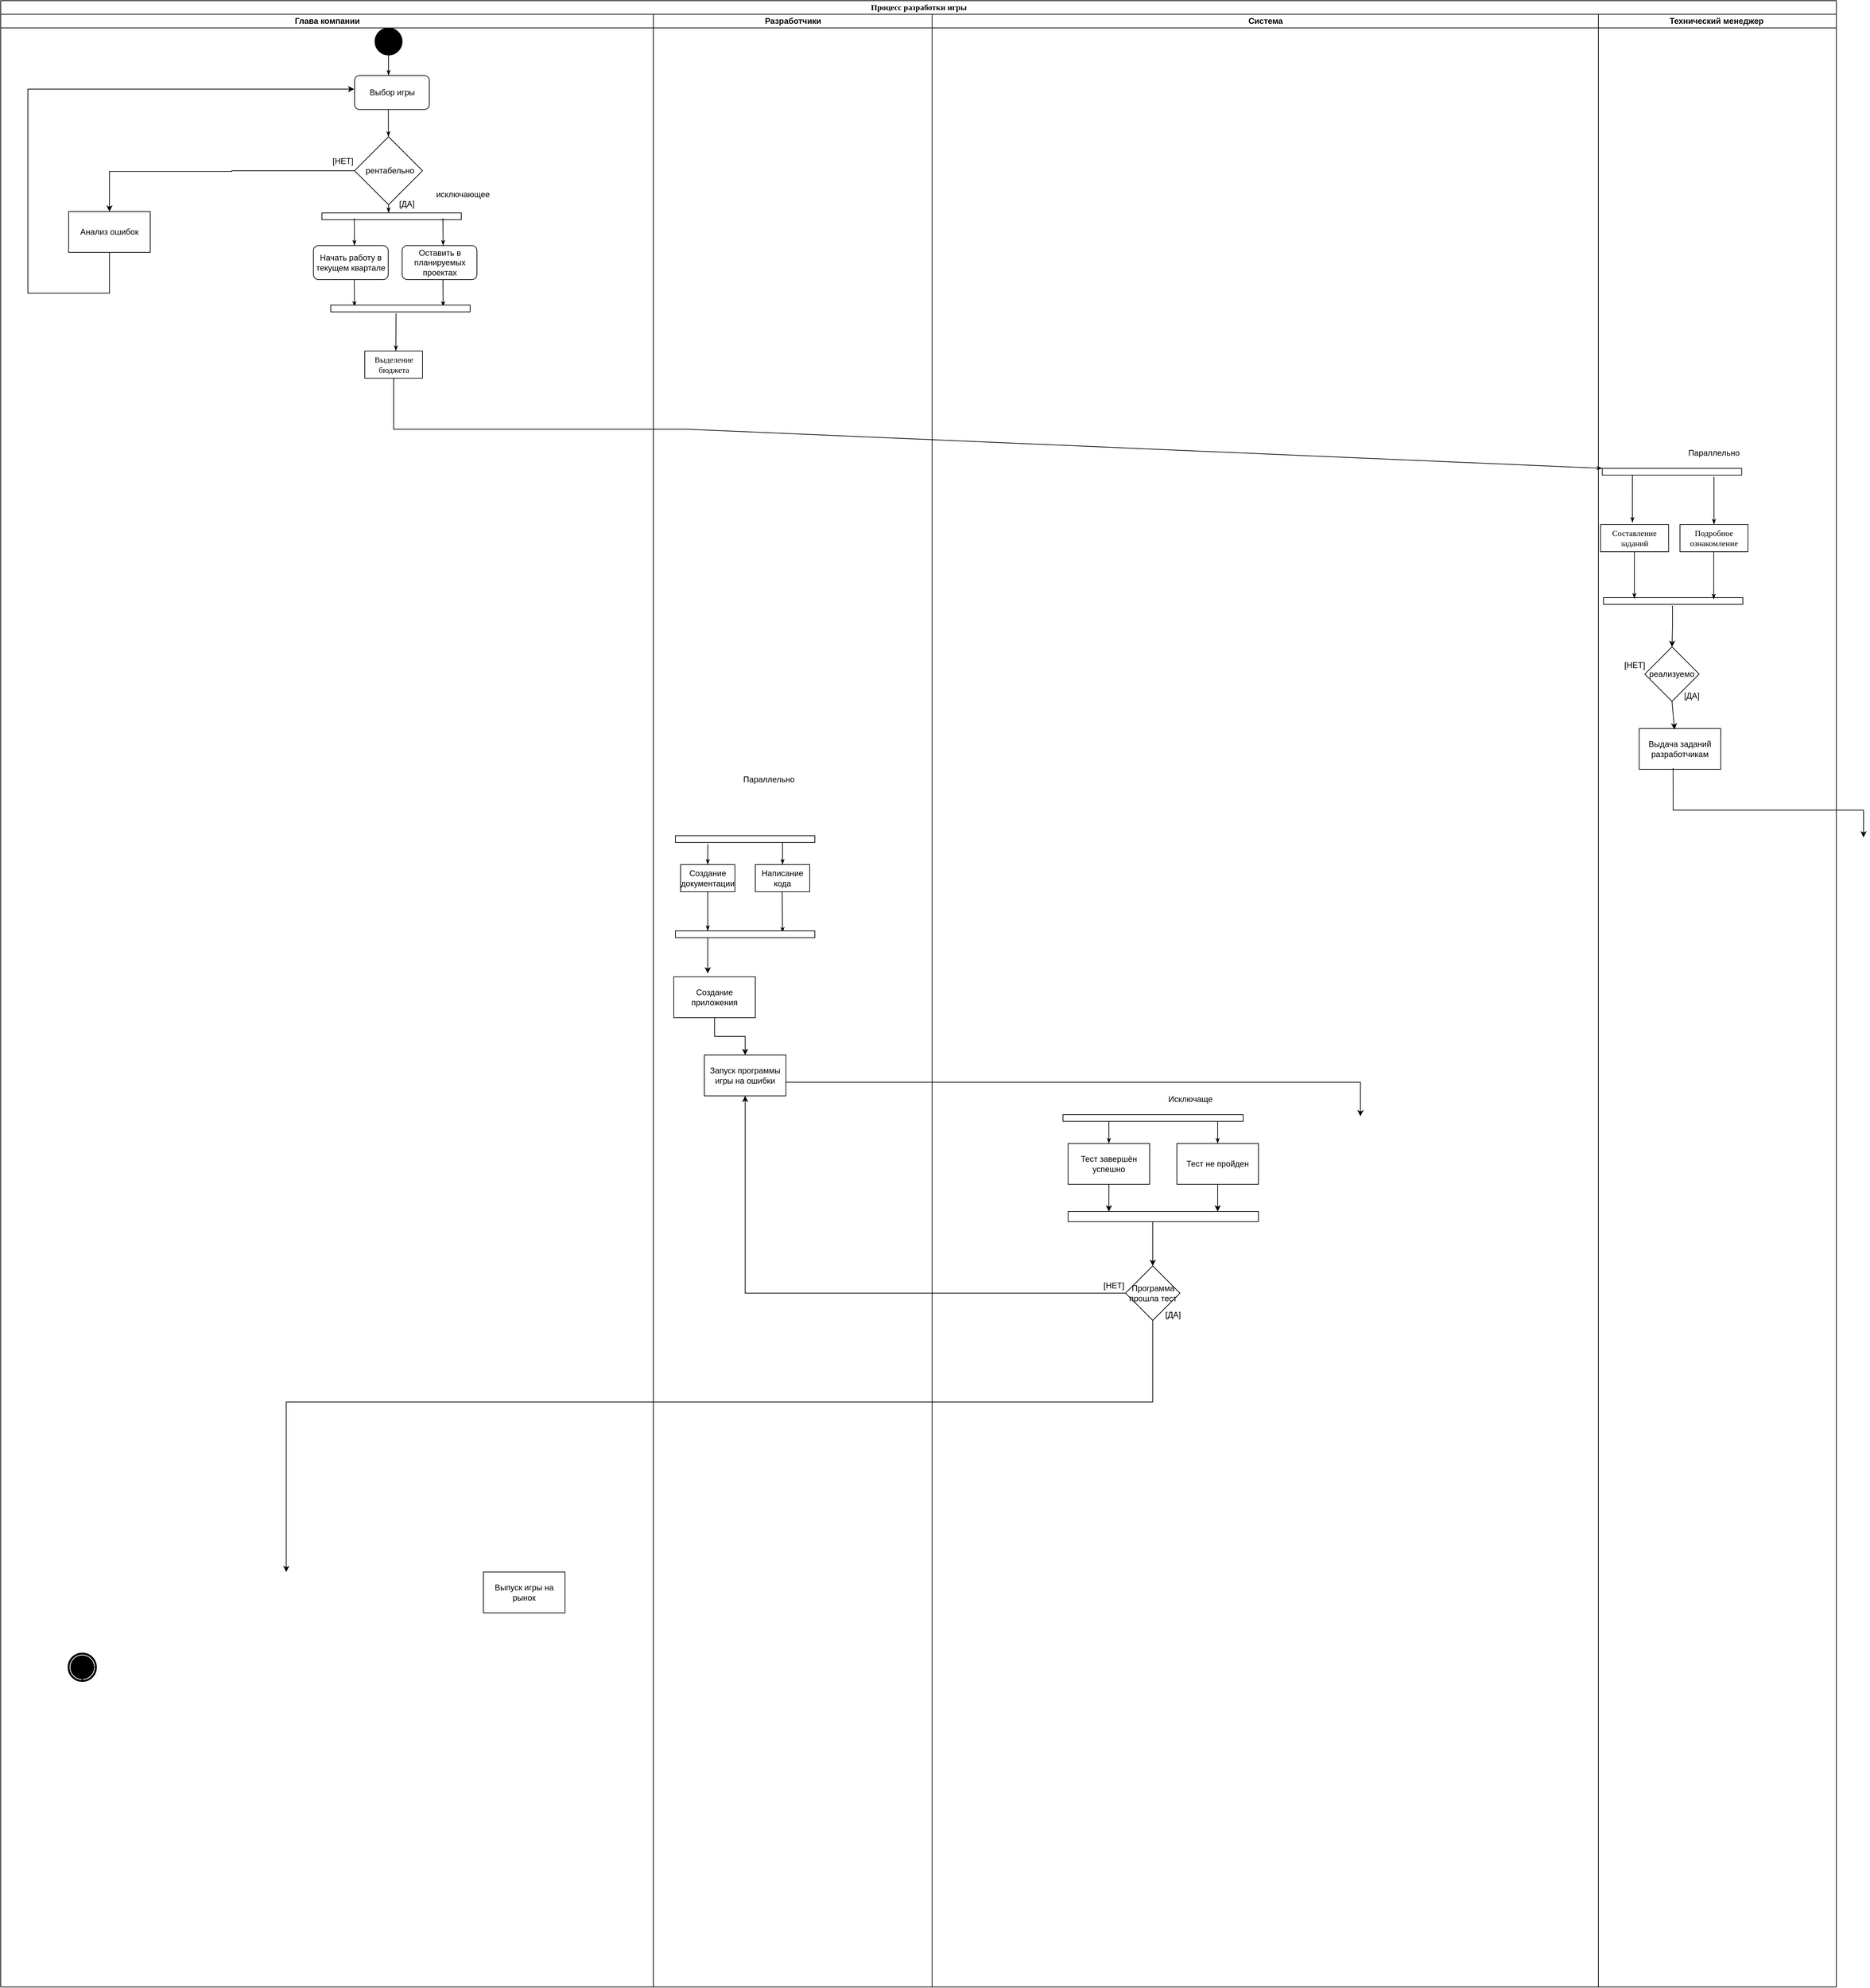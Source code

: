 <mxfile version="22.0.8" type="device" pages="2">
  <diagram name="Page-1" id="0783ab3e-0a74-02c8-0abd-f7b4e66b4bec">
    <mxGraphModel dx="1407" dy="660" grid="1" gridSize="10" guides="1" tooltips="1" connect="1" arrows="1" fold="1" page="1" pageScale="1" pageWidth="850" pageHeight="1100" background="none" math="0" shadow="0">
      <root>
        <mxCell id="0" />
        <mxCell id="1" parent="0" />
        <mxCell id="1c1d494c118603dd-1" value="Процесс разработки игры" style="swimlane;html=1;childLayout=stackLayout;startSize=20;rounded=0;shadow=0;comic=0;labelBackgroundColor=none;strokeWidth=1;fontFamily=Verdana;fontSize=12;align=center;" parent="1" vertex="1">
          <mxGeometry x="40" y="50" width="2700" height="2920" as="geometry" />
        </mxCell>
        <mxCell id="1c1d494c118603dd-2" value="Глава компании" style="swimlane;html=1;startSize=20;" parent="1c1d494c118603dd-1" vertex="1">
          <mxGeometry y="20" width="960" height="2900" as="geometry" />
        </mxCell>
        <mxCell id="60571a20871a0731-4" value="" style="ellipse;whiteSpace=wrap;html=1;rounded=0;shadow=0;comic=0;labelBackgroundColor=none;strokeWidth=1;fillColor=#000000;fontFamily=Verdana;fontSize=12;align=center;" parent="1c1d494c118603dd-2" vertex="1">
          <mxGeometry x="550.5" y="20" width="40" height="40" as="geometry" />
        </mxCell>
        <mxCell id="5bZmka0Vo6Y1hKEXm81H-11" style="edgeStyle=none;rounded=0;html=1;labelBackgroundColor=none;startArrow=none;startFill=0;startSize=5;endArrow=classicThin;endFill=1;endSize=5;jettySize=auto;orthogonalLoop=1;strokeWidth=1;fontFamily=Verdana;fontSize=12;exitX=0.5;exitY=1;exitDx=0;exitDy=0;" parent="1c1d494c118603dd-2" edge="1">
          <mxGeometry relative="1" as="geometry">
            <mxPoint x="570.5" y="60" as="sourcePoint" />
            <mxPoint x="570.5" y="90" as="targetPoint" />
          </mxGeometry>
        </mxCell>
        <mxCell id="5bZmka0Vo6Y1hKEXm81H-15" value="Выбор игры" style="rounded=1;whiteSpace=wrap;html=1;" parent="1c1d494c118603dd-2" vertex="1">
          <mxGeometry x="520.5" y="90" width="110" height="50" as="geometry" />
        </mxCell>
        <mxCell id="5bZmka0Vo6Y1hKEXm81H-16" style="edgeStyle=none;rounded=0;html=1;labelBackgroundColor=none;startArrow=none;startFill=0;startSize=5;endArrow=classicThin;endFill=1;endSize=5;jettySize=auto;orthogonalLoop=1;strokeWidth=1;fontFamily=Verdana;fontSize=12;exitX=0.5;exitY=1;exitDx=0;exitDy=0;" parent="1c1d494c118603dd-2" target="5bZmka0Vo6Y1hKEXm81H-18" edge="1">
          <mxGeometry relative="1" as="geometry">
            <mxPoint x="570.21" y="140" as="sourcePoint" />
            <mxPoint x="570.21" y="170" as="targetPoint" />
          </mxGeometry>
        </mxCell>
        <mxCell id="6r7ZXcsidH1nSrtVIJR_-18" style="edgeStyle=orthogonalEdgeStyle;rounded=0;orthogonalLoop=1;jettySize=auto;html=1;" parent="1c1d494c118603dd-2" source="5bZmka0Vo6Y1hKEXm81H-18" edge="1">
          <mxGeometry relative="1" as="geometry">
            <mxPoint x="160" y="290" as="targetPoint" />
            <Array as="points">
              <mxPoint x="340" y="230" />
              <mxPoint x="160" y="231" />
            </Array>
          </mxGeometry>
        </mxCell>
        <mxCell id="5bZmka0Vo6Y1hKEXm81H-18" value="&amp;nbsp;рентабельно" style="rhombus;whiteSpace=wrap;html=1;" parent="1c1d494c118603dd-2" vertex="1">
          <mxGeometry x="520.5" y="180" width="100" height="100" as="geometry" />
        </mxCell>
        <mxCell id="5bZmka0Vo6Y1hKEXm81H-20" value="Выделение бюджета" style="rounded=0;whiteSpace=wrap;html=1;shadow=0;comic=0;labelBackgroundColor=none;strokeWidth=1;fontFamily=Verdana;fontSize=12;align=center;arcSize=50;" parent="1c1d494c118603dd-2" vertex="1">
          <mxGeometry x="535.5" y="495" width="85" height="40" as="geometry" />
        </mxCell>
        <mxCell id="60571a20871a0731-5" value="" style="shape=mxgraph.bpmn.shape;html=1;verticalLabelPosition=bottom;labelBackgroundColor=#ffffff;verticalAlign=top;perimeter=ellipsePerimeter;outline=end;symbol=terminate;rounded=0;shadow=0;comic=0;strokeWidth=1;fontFamily=Verdana;fontSize=12;align=center;" parent="1c1d494c118603dd-2" vertex="1">
          <mxGeometry x="100" y="2410" width="40" height="40" as="geometry" />
        </mxCell>
        <mxCell id="5bZmka0Vo6Y1hKEXm81H-33" value="" style="edgeStyle=none;rounded=0;html=1;labelBackgroundColor=none;startArrow=none;startFill=0;startSize=5;endArrow=classicThin;endFill=1;endSize=5;jettySize=auto;orthogonalLoop=1;strokeWidth=1;fontFamily=Verdana;fontSize=12;exitX=0.5;exitY=1;exitDx=0;exitDy=0;" parent="1c1d494c118603dd-2" source="5bZmka0Vo6Y1hKEXm81H-18" target="5bZmka0Vo6Y1hKEXm81H-32" edge="1">
          <mxGeometry relative="1" as="geometry">
            <mxPoint x="610.5" y="320" as="sourcePoint" />
            <mxPoint x="610.5" y="340" as="targetPoint" />
          </mxGeometry>
        </mxCell>
        <mxCell id="5bZmka0Vo6Y1hKEXm81H-32" value="" style="html=1;points=[];perimeter=orthogonalPerimeter;outlineConnect=0;targetShapes=umlLifeline;portConstraint=eastwest;newEdgeStyle={&quot;edgeStyle&quot;:&quot;elbowEdgeStyle&quot;,&quot;elbow&quot;:&quot;vertical&quot;,&quot;curved&quot;:0,&quot;rounded&quot;:0};rotation=90;" parent="1c1d494c118603dd-2" vertex="1">
          <mxGeometry x="570" y="194.5" width="10" height="205" as="geometry" />
        </mxCell>
        <mxCell id="5bZmka0Vo6Y1hKEXm81H-34" style="edgeStyle=none;rounded=0;html=1;labelBackgroundColor=none;startArrow=none;startFill=0;startSize=5;endArrow=classicThin;endFill=1;endSize=5;jettySize=auto;orthogonalLoop=1;strokeWidth=1;fontFamily=Verdana;fontSize=12;exitX=0.5;exitY=1;exitDx=0;exitDy=0;" parent="1c1d494c118603dd-2" edge="1">
          <mxGeometry relative="1" as="geometry">
            <mxPoint x="520.02" y="300" as="sourcePoint" />
            <mxPoint x="520.31" y="340" as="targetPoint" />
          </mxGeometry>
        </mxCell>
        <mxCell id="5bZmka0Vo6Y1hKEXm81H-35" style="edgeStyle=none;rounded=0;html=1;labelBackgroundColor=none;startArrow=none;startFill=0;startSize=5;endArrow=classicThin;endFill=1;endSize=5;jettySize=auto;orthogonalLoop=1;strokeWidth=1;fontFamily=Verdana;fontSize=12;exitX=0.5;exitY=1;exitDx=0;exitDy=0;" parent="1c1d494c118603dd-2" edge="1">
          <mxGeometry relative="1" as="geometry">
            <mxPoint x="650.5" y="300" as="sourcePoint" />
            <mxPoint x="650.79" y="340" as="targetPoint" />
          </mxGeometry>
        </mxCell>
        <mxCell id="5bZmka0Vo6Y1hKEXm81H-36" value="Начать работу в текущем квартале" style="rounded=1;whiteSpace=wrap;html=1;" parent="1c1d494c118603dd-2" vertex="1">
          <mxGeometry x="460" y="340" width="110" height="50" as="geometry" />
        </mxCell>
        <mxCell id="5bZmka0Vo6Y1hKEXm81H-37" value="Оставить в планируемых проектах" style="rounded=1;whiteSpace=wrap;html=1;" parent="1c1d494c118603dd-2" vertex="1">
          <mxGeometry x="590.5" y="340" width="110" height="50" as="geometry" />
        </mxCell>
        <mxCell id="5bZmka0Vo6Y1hKEXm81H-38" style="edgeStyle=none;rounded=0;html=1;labelBackgroundColor=none;startArrow=none;startFill=0;startSize=5;endArrow=classicThin;endFill=1;endSize=5;jettySize=auto;orthogonalLoop=1;strokeWidth=1;fontFamily=Verdana;fontSize=12;exitX=0.5;exitY=1;exitDx=0;exitDy=0;" parent="1c1d494c118603dd-2" edge="1">
          <mxGeometry relative="1" as="geometry">
            <mxPoint x="650.5" y="390" as="sourcePoint" />
            <mxPoint x="650.79" y="430" as="targetPoint" />
          </mxGeometry>
        </mxCell>
        <mxCell id="5bZmka0Vo6Y1hKEXm81H-39" style="edgeStyle=none;rounded=0;html=1;labelBackgroundColor=none;startArrow=none;startFill=0;startSize=5;endArrow=classicThin;endFill=1;endSize=5;jettySize=auto;orthogonalLoop=1;strokeWidth=1;fontFamily=Verdana;fontSize=12;exitX=0.5;exitY=1;exitDx=0;exitDy=0;" parent="1c1d494c118603dd-2" edge="1">
          <mxGeometry relative="1" as="geometry">
            <mxPoint x="520.02" y="390" as="sourcePoint" />
            <mxPoint x="520.31" y="430" as="targetPoint" />
          </mxGeometry>
        </mxCell>
        <mxCell id="5bZmka0Vo6Y1hKEXm81H-40" value="" style="html=1;points=[];perimeter=orthogonalPerimeter;outlineConnect=0;targetShapes=umlLifeline;portConstraint=eastwest;newEdgeStyle={&quot;edgeStyle&quot;:&quot;elbowEdgeStyle&quot;,&quot;elbow&quot;:&quot;vertical&quot;,&quot;curved&quot;:0,&quot;rounded&quot;:0};rotation=90;" parent="1c1d494c118603dd-2" vertex="1">
          <mxGeometry x="583" y="330" width="10" height="205" as="geometry" />
        </mxCell>
        <mxCell id="5bZmka0Vo6Y1hKEXm81H-44" style="edgeStyle=none;rounded=0;html=1;labelBackgroundColor=none;startArrow=none;startFill=0;startSize=5;endArrow=classicThin;endFill=1;endSize=5;jettySize=auto;orthogonalLoop=1;strokeWidth=1;fontFamily=Verdana;fontSize=12;entryX=0.538;entryY=-0.003;entryDx=0;entryDy=0;entryPerimeter=0;" parent="1c1d494c118603dd-2" target="5bZmka0Vo6Y1hKEXm81H-20" edge="1">
          <mxGeometry relative="1" as="geometry">
            <mxPoint x="581.5" y="440" as="sourcePoint" />
            <mxPoint x="540.31" y="450" as="targetPoint" />
          </mxGeometry>
        </mxCell>
        <mxCell id="5bZmka0Vo6Y1hKEXm81H-52" value="исключающее" style="text;html=1;strokeColor=none;fillColor=none;align=center;verticalAlign=middle;whiteSpace=wrap;rounded=0;" parent="1c1d494c118603dd-2" vertex="1">
          <mxGeometry x="650" y="250" width="60" height="30" as="geometry" />
        </mxCell>
        <mxCell id="6r7ZXcsidH1nSrtVIJR_-4" value="[НЕТ]" style="text;html=1;strokeColor=none;fillColor=none;align=center;verticalAlign=middle;whiteSpace=wrap;rounded=0;" parent="1c1d494c118603dd-2" vertex="1">
          <mxGeometry x="486" y="207.5" width="34.5" height="17" as="geometry" />
        </mxCell>
        <mxCell id="6r7ZXcsidH1nSrtVIJR_-9" value="[ДА]" style="text;html=1;strokeColor=none;fillColor=none;align=center;verticalAlign=middle;whiteSpace=wrap;rounded=0;" parent="1c1d494c118603dd-2" vertex="1">
          <mxGeometry x="580" y="270" width="34.5" height="17" as="geometry" />
        </mxCell>
        <mxCell id="6r7ZXcsidH1nSrtVIJR_-17" style="edgeStyle=orthogonalEdgeStyle;rounded=0;orthogonalLoop=1;jettySize=auto;html=1;exitX=1;exitY=0.5;exitDx=0;exitDy=0;entryX=0.5;entryY=1;entryDx=0;entryDy=0;" parent="1c1d494c118603dd-2" source="60571a20871a0731-5" target="60571a20871a0731-5" edge="1">
          <mxGeometry relative="1" as="geometry" />
        </mxCell>
        <mxCell id="6r7ZXcsidH1nSrtVIJR_-21" style="edgeStyle=orthogonalEdgeStyle;rounded=0;orthogonalLoop=1;jettySize=auto;html=1;" parent="1c1d494c118603dd-2" source="6r7ZXcsidH1nSrtVIJR_-20" edge="1">
          <mxGeometry relative="1" as="geometry">
            <mxPoint x="520" y="110" as="targetPoint" />
            <Array as="points">
              <mxPoint x="160" y="410" />
              <mxPoint x="40" y="410" />
              <mxPoint x="40" y="110" />
              <mxPoint x="50" y="110" />
            </Array>
          </mxGeometry>
        </mxCell>
        <mxCell id="6r7ZXcsidH1nSrtVIJR_-20" value="Анализ ошибок" style="rounded=0;whiteSpace=wrap;html=1;" parent="1c1d494c118603dd-2" vertex="1">
          <mxGeometry x="100" y="290" width="120" height="60" as="geometry" />
        </mxCell>
        <mxCell id="6r7ZXcsidH1nSrtVIJR_-22" value="Выпуск игры на рынок" style="rounded=0;whiteSpace=wrap;html=1;" parent="1c1d494c118603dd-2" vertex="1">
          <mxGeometry x="710" y="2290" width="120" height="60" as="geometry" />
        </mxCell>
        <mxCell id="1c1d494c118603dd-4" value="Разработчики" style="swimlane;html=1;startSize=20;" parent="1c1d494c118603dd-1" vertex="1">
          <mxGeometry x="960" y="20" width="410" height="2900" as="geometry" />
        </mxCell>
        <mxCell id="5bZmka0Vo6Y1hKEXm81H-64" value="" style="html=1;points=[];perimeter=orthogonalPerimeter;outlineConnect=0;targetShapes=umlLifeline;portConstraint=eastwest;newEdgeStyle={&quot;edgeStyle&quot;:&quot;elbowEdgeStyle&quot;,&quot;elbow&quot;:&quot;vertical&quot;,&quot;curved&quot;:0,&quot;rounded&quot;:0};rotation=90;" parent="1c1d494c118603dd-4" vertex="1">
          <mxGeometry x="130" y="1110" width="10" height="205" as="geometry" />
        </mxCell>
        <mxCell id="5bZmka0Vo6Y1hKEXm81H-66" value="Написание кода" style="rounded=0;whiteSpace=wrap;html=1;" parent="1c1d494c118603dd-4" vertex="1">
          <mxGeometry x="150" y="1250" width="80" height="40" as="geometry" />
        </mxCell>
        <mxCell id="5bZmka0Vo6Y1hKEXm81H-67" style="edgeStyle=none;rounded=0;html=1;labelBackgroundColor=none;startArrow=none;startFill=0;startSize=5;endArrow=classicThin;endFill=1;endSize=5;jettySize=auto;orthogonalLoop=1;strokeWidth=1;fontFamily=Verdana;fontSize=12;" parent="1c1d494c118603dd-4" source="5bZmka0Vo6Y1hKEXm81H-64" edge="1">
          <mxGeometry relative="1" as="geometry">
            <mxPoint x="190.0" y="1210" as="sourcePoint" />
            <mxPoint x="190" y="1250" as="targetPoint" />
          </mxGeometry>
        </mxCell>
        <mxCell id="5bZmka0Vo6Y1hKEXm81H-68" style="edgeStyle=none;rounded=0;html=1;labelBackgroundColor=none;startArrow=none;startFill=0;startSize=5;endArrow=classicThin;endFill=1;endSize=5;jettySize=auto;orthogonalLoop=1;strokeWidth=1;fontFamily=Verdana;fontSize=12;exitX=1.25;exitY=0.768;exitDx=0;exitDy=0;exitPerimeter=0;" parent="1c1d494c118603dd-4" source="5bZmka0Vo6Y1hKEXm81H-64" edge="1">
          <mxGeometry relative="1" as="geometry">
            <mxPoint x="79.58" y="1220" as="sourcePoint" />
            <mxPoint x="80" y="1250" as="targetPoint" />
          </mxGeometry>
        </mxCell>
        <mxCell id="5bZmka0Vo6Y1hKEXm81H-69" value="Создание документации" style="rounded=0;whiteSpace=wrap;html=1;" parent="1c1d494c118603dd-4" vertex="1">
          <mxGeometry x="40" y="1250" width="80" height="40" as="geometry" />
        </mxCell>
        <mxCell id="5bZmka0Vo6Y1hKEXm81H-70" style="edgeStyle=none;rounded=0;html=1;labelBackgroundColor=none;startArrow=none;startFill=0;startSize=5;endArrow=classicThin;endFill=1;endSize=5;jettySize=auto;orthogonalLoop=1;strokeWidth=1;fontFamily=Verdana;fontSize=12;" parent="1c1d494c118603dd-4" edge="1">
          <mxGeometry relative="1" as="geometry">
            <mxPoint x="189.5" y="1290" as="sourcePoint" />
            <mxPoint x="190" y="1350" as="targetPoint" />
          </mxGeometry>
        </mxCell>
        <mxCell id="5bZmka0Vo6Y1hKEXm81H-72" value="" style="html=1;points=[];perimeter=orthogonalPerimeter;outlineConnect=0;targetShapes=umlLifeline;portConstraint=eastwest;newEdgeStyle={&quot;edgeStyle&quot;:&quot;elbowEdgeStyle&quot;,&quot;elbow&quot;:&quot;vertical&quot;,&quot;curved&quot;:0,&quot;rounded&quot;:0};rotation=90;" parent="1c1d494c118603dd-4" vertex="1">
          <mxGeometry x="130" y="1250" width="10" height="205" as="geometry" />
        </mxCell>
        <mxCell id="5bZmka0Vo6Y1hKEXm81H-73" value="Параллельно" style="text;html=1;strokeColor=none;fillColor=none;align=center;verticalAlign=middle;whiteSpace=wrap;rounded=0;" parent="1c1d494c118603dd-4" vertex="1">
          <mxGeometry x="140" y="1110" width="60" height="30" as="geometry" />
        </mxCell>
        <mxCell id="6r7ZXcsidH1nSrtVIJR_-1" value="Запуск программы игры на ошибки" style="rounded=0;whiteSpace=wrap;html=1;" parent="1c1d494c118603dd-4" vertex="1">
          <mxGeometry x="75" y="1530" width="120" height="60" as="geometry" />
        </mxCell>
        <mxCell id="5bZmka0Vo6Y1hKEXm81H-71" style="edgeStyle=none;rounded=0;html=1;labelBackgroundColor=none;startArrow=none;startFill=0;startSize=5;endArrow=classicThin;endFill=1;endSize=5;jettySize=auto;orthogonalLoop=1;strokeWidth=1;fontFamily=Verdana;fontSize=12;exitX=0.5;exitY=1;exitDx=0;exitDy=0;" parent="1c1d494c118603dd-4" source="5bZmka0Vo6Y1hKEXm81H-69" target="5bZmka0Vo6Y1hKEXm81H-72" edge="1">
          <mxGeometry relative="1" as="geometry">
            <mxPoint x="-517.09" y="800" as="sourcePoint" />
            <mxPoint x="-250" y="1350" as="targetPoint" />
            <Array as="points">
              <mxPoint x="80" y="1320" />
            </Array>
          </mxGeometry>
        </mxCell>
        <mxCell id="5bZmka0Vo6Y1hKEXm81H-76" value="Создание приложения" style="rounded=0;whiteSpace=wrap;html=1;" parent="1c1d494c118603dd-4" vertex="1">
          <mxGeometry x="30" y="1415" width="120" height="60" as="geometry" />
        </mxCell>
        <mxCell id="5bZmka0Vo6Y1hKEXm81H-75" value="" style="endArrow=classic;html=1;rounded=0;" parent="1c1d494c118603dd-4" source="5bZmka0Vo6Y1hKEXm81H-72" edge="1">
          <mxGeometry width="50" height="50" relative="1" as="geometry">
            <mxPoint x="-120" y="1240" as="sourcePoint" />
            <mxPoint x="80" y="1410" as="targetPoint" />
            <Array as="points">
              <mxPoint x="80" y="1380" />
            </Array>
          </mxGeometry>
        </mxCell>
        <mxCell id="6r7ZXcsidH1nSrtVIJR_-2" style="edgeStyle=orthogonalEdgeStyle;rounded=0;orthogonalLoop=1;jettySize=auto;html=1;" parent="1c1d494c118603dd-4" source="5bZmka0Vo6Y1hKEXm81H-76" target="6r7ZXcsidH1nSrtVIJR_-1" edge="1">
          <mxGeometry relative="1" as="geometry" />
        </mxCell>
        <mxCell id="5bZmka0Vo6Y1hKEXm81H-1" value="Система" style="swimlane;html=1;startSize=20;" parent="1c1d494c118603dd-1" vertex="1">
          <mxGeometry x="1370" y="20" width="980" height="2900" as="geometry" />
        </mxCell>
        <mxCell id="5bZmka0Vo6Y1hKEXm81H-78" value="" style="html=1;points=[];perimeter=orthogonalPerimeter;outlineConnect=0;targetShapes=umlLifeline;portConstraint=eastwest;newEdgeStyle={&quot;edgeStyle&quot;:&quot;elbowEdgeStyle&quot;,&quot;elbow&quot;:&quot;vertical&quot;,&quot;curved&quot;:0,&quot;rounded&quot;:0};rotation=90;" parent="5bZmka0Vo6Y1hKEXm81H-1" vertex="1">
          <mxGeometry x="320" y="1490" width="10" height="265" as="geometry" />
        </mxCell>
        <mxCell id="5bZmka0Vo6Y1hKEXm81H-79" style="edgeStyle=none;rounded=0;html=1;labelBackgroundColor=none;startArrow=none;startFill=0;startSize=5;endArrow=classicThin;endFill=1;endSize=5;jettySize=auto;orthogonalLoop=1;strokeWidth=1;fontFamily=Verdana;fontSize=12;" parent="5bZmka0Vo6Y1hKEXm81H-1" source="5bZmka0Vo6Y1hKEXm81H-78" edge="1">
          <mxGeometry relative="1" as="geometry">
            <mxPoint x="260" y="1630" as="sourcePoint" />
            <mxPoint x="260" y="1660" as="targetPoint" />
          </mxGeometry>
        </mxCell>
        <mxCell id="5bZmka0Vo6Y1hKEXm81H-85" style="edgeStyle=orthogonalEdgeStyle;rounded=0;orthogonalLoop=1;jettySize=auto;html=1;" parent="5bZmka0Vo6Y1hKEXm81H-1" source="5bZmka0Vo6Y1hKEXm81H-81" edge="1">
          <mxGeometry relative="1" as="geometry">
            <mxPoint x="260" y="1760" as="targetPoint" />
          </mxGeometry>
        </mxCell>
        <mxCell id="5bZmka0Vo6Y1hKEXm81H-81" value="Тест завершён успешно" style="rounded=0;whiteSpace=wrap;html=1;" parent="5bZmka0Vo6Y1hKEXm81H-1" vertex="1">
          <mxGeometry x="200" y="1660" width="120" height="60" as="geometry" />
        </mxCell>
        <mxCell id="5bZmka0Vo6Y1hKEXm81H-88" style="edgeStyle=orthogonalEdgeStyle;rounded=0;orthogonalLoop=1;jettySize=auto;html=1;" parent="5bZmka0Vo6Y1hKEXm81H-1" source="5bZmka0Vo6Y1hKEXm81H-82" edge="1">
          <mxGeometry relative="1" as="geometry">
            <mxPoint x="420" y="1760" as="targetPoint" />
          </mxGeometry>
        </mxCell>
        <mxCell id="5bZmka0Vo6Y1hKEXm81H-82" value="Тест не пройден" style="rounded=0;whiteSpace=wrap;html=1;" parent="5bZmka0Vo6Y1hKEXm81H-1" vertex="1">
          <mxGeometry x="360" y="1660" width="120" height="60" as="geometry" />
        </mxCell>
        <mxCell id="5bZmka0Vo6Y1hKEXm81H-80" style="edgeStyle=none;rounded=0;html=1;labelBackgroundColor=none;startArrow=none;startFill=0;startSize=5;endArrow=classicThin;endFill=1;endSize=5;jettySize=auto;orthogonalLoop=1;strokeWidth=1;fontFamily=Verdana;fontSize=12;entryX=0.5;entryY=0;entryDx=0;entryDy=0;" parent="5bZmka0Vo6Y1hKEXm81H-1" source="5bZmka0Vo6Y1hKEXm81H-78" target="5bZmka0Vo6Y1hKEXm81H-82" edge="1">
          <mxGeometry relative="1" as="geometry">
            <mxPoint x="270" y="1640" as="sourcePoint" />
            <mxPoint x="380" y="1660" as="targetPoint" />
            <Array as="points">
              <mxPoint x="420" y="1640" />
            </Array>
          </mxGeometry>
        </mxCell>
        <mxCell id="5bZmka0Vo6Y1hKEXm81H-84" value="" style="html=1;points=[];perimeter=orthogonalPerimeter;outlineConnect=0;targetShapes=umlLifeline;portConstraint=eastwest;newEdgeStyle={&quot;edgeStyle&quot;:&quot;elbowEdgeStyle&quot;,&quot;elbow&quot;:&quot;vertical&quot;,&quot;curved&quot;:0,&quot;rounded&quot;:0};rotation=90;" parent="5bZmka0Vo6Y1hKEXm81H-1" vertex="1">
          <mxGeometry x="332.5" y="1627.5" width="15" height="280" as="geometry" />
        </mxCell>
        <mxCell id="5bZmka0Vo6Y1hKEXm81H-95" value="Исключаще" style="text;html=1;strokeColor=none;fillColor=none;align=center;verticalAlign=middle;whiteSpace=wrap;rounded=0;" parent="5bZmka0Vo6Y1hKEXm81H-1" vertex="1">
          <mxGeometry x="350" y="1580" width="60" height="30" as="geometry" />
        </mxCell>
        <mxCell id="6r7ZXcsidH1nSrtVIJR_-16" style="edgeStyle=orthogonalEdgeStyle;rounded=0;orthogonalLoop=1;jettySize=auto;html=1;" parent="5bZmka0Vo6Y1hKEXm81H-1" source="6r7ZXcsidH1nSrtVIJR_-3" edge="1">
          <mxGeometry relative="1" as="geometry">
            <mxPoint x="-950" y="2290" as="targetPoint" />
            <Array as="points">
              <mxPoint x="325" y="2040" />
              <mxPoint x="-950" y="2040" />
            </Array>
          </mxGeometry>
        </mxCell>
        <mxCell id="6r7ZXcsidH1nSrtVIJR_-3" value="Программа прошла тест" style="rhombus;whiteSpace=wrap;html=1;" parent="5bZmka0Vo6Y1hKEXm81H-1" vertex="1">
          <mxGeometry x="284.5" y="1840" width="80" height="80" as="geometry" />
        </mxCell>
        <mxCell id="6r7ZXcsidH1nSrtVIJR_-6" value="[НЕТ]" style="text;html=1;strokeColor=none;fillColor=none;align=center;verticalAlign=middle;whiteSpace=wrap;rounded=0;" parent="5bZmka0Vo6Y1hKEXm81H-1" vertex="1">
          <mxGeometry x="250" y="1860" width="34.5" height="17" as="geometry" />
        </mxCell>
        <mxCell id="6r7ZXcsidH1nSrtVIJR_-7" value="[ДА]" style="text;html=1;strokeColor=none;fillColor=none;align=center;verticalAlign=middle;whiteSpace=wrap;rounded=0;rotation=0;" parent="5bZmka0Vo6Y1hKEXm81H-1" vertex="1">
          <mxGeometry x="336.5" y="1903" width="34.5" height="17" as="geometry" />
        </mxCell>
        <mxCell id="5bZmka0Vo6Y1hKEXm81H-89" value="" style="endArrow=classic;html=1;rounded=0;entryX=0.5;entryY=0;entryDx=0;entryDy=0;" parent="5bZmka0Vo6Y1hKEXm81H-1" source="5bZmka0Vo6Y1hKEXm81H-84" target="6r7ZXcsidH1nSrtVIJR_-3" edge="1">
          <mxGeometry width="50" height="50" relative="1" as="geometry">
            <mxPoint x="150" y="1660" as="sourcePoint" />
            <mxPoint x="340" y="1820" as="targetPoint" />
            <Array as="points" />
          </mxGeometry>
        </mxCell>
        <mxCell id="6r7ZXcsidH1nSrtVIJR_-10" style="edgeStyle=orthogonalEdgeStyle;rounded=0;orthogonalLoop=1;jettySize=auto;html=1;" parent="1c1d494c118603dd-1" source="6r7ZXcsidH1nSrtVIJR_-1" edge="1">
          <mxGeometry relative="1" as="geometry">
            <mxPoint x="2000" y="1640" as="targetPoint" />
            <Array as="points">
              <mxPoint x="2000" y="1590" />
            </Array>
          </mxGeometry>
        </mxCell>
        <mxCell id="1c1d494c118603dd-3" value="Технический менеджер&amp;nbsp;" style="swimlane;html=1;startSize=20;" parent="1c1d494c118603dd-1" vertex="1">
          <mxGeometry x="2350" y="20" width="350" height="2900" as="geometry" />
        </mxCell>
        <mxCell id="5bZmka0Vo6Y1hKEXm81H-49" style="edgeStyle=orthogonalEdgeStyle;rounded=0;orthogonalLoop=1;jettySize=auto;html=1;entryX=0.5;entryY=0;entryDx=0;entryDy=0;" parent="1c1d494c118603dd-3" target="5bZmka0Vo6Y1hKEXm81H-26" edge="1">
          <mxGeometry relative="1" as="geometry">
            <mxPoint x="108" y="870" as="sourcePoint" />
            <Array as="points">
              <mxPoint x="109" y="870" />
              <mxPoint x="109" y="900" />
              <mxPoint x="108" y="900" />
            </Array>
          </mxGeometry>
        </mxCell>
        <mxCell id="5bZmka0Vo6Y1hKEXm81H-22" value="Подробное ознакомление" style="rounded=0;whiteSpace=wrap;html=1;shadow=0;comic=0;labelBackgroundColor=none;strokeWidth=1;fontFamily=Verdana;fontSize=12;align=center;arcSize=50;" parent="1c1d494c118603dd-3" vertex="1">
          <mxGeometry x="120" y="750" width="100" height="40" as="geometry" />
        </mxCell>
        <mxCell id="5bZmka0Vo6Y1hKEXm81H-26" value="реализуемо" style="rhombus;whiteSpace=wrap;html=1;" parent="1c1d494c118603dd-3" vertex="1">
          <mxGeometry x="68.25" y="930" width="80" height="80" as="geometry" />
        </mxCell>
        <mxCell id="5bZmka0Vo6Y1hKEXm81H-28" value="Выдача заданий разработчикам" style="rounded=0;whiteSpace=wrap;html=1;" parent="1c1d494c118603dd-3" vertex="1">
          <mxGeometry x="60" y="1050" width="120" height="60" as="geometry" />
        </mxCell>
        <mxCell id="5bZmka0Vo6Y1hKEXm81H-27" value="" style="endArrow=classic;html=1;rounded=0;exitX=0.5;exitY=1;exitDx=0;exitDy=0;entryX=0.434;entryY=0.022;entryDx=0;entryDy=0;entryPerimeter=0;" parent="1c1d494c118603dd-3" source="5bZmka0Vo6Y1hKEXm81H-26" target="5bZmka0Vo6Y1hKEXm81H-28" edge="1">
          <mxGeometry width="50" height="50" relative="1" as="geometry">
            <mxPoint x="-371.75" y="1000" as="sourcePoint" />
            <mxPoint x="110" y="1050" as="targetPoint" />
            <Array as="points">
              <mxPoint x="110" y="1030" />
            </Array>
          </mxGeometry>
        </mxCell>
        <mxCell id="5bZmka0Vo6Y1hKEXm81H-51" value="" style="html=1;points=[];perimeter=orthogonalPerimeter;outlineConnect=0;targetShapes=umlLifeline;portConstraint=eastwest;newEdgeStyle={&quot;edgeStyle&quot;:&quot;elbowEdgeStyle&quot;,&quot;elbow&quot;:&quot;vertical&quot;,&quot;curved&quot;:0,&quot;rounded&quot;:0};rotation=90;" parent="1c1d494c118603dd-3" vertex="1">
          <mxGeometry x="103.25" y="570" width="10" height="205" as="geometry" />
        </mxCell>
        <mxCell id="5bZmka0Vo6Y1hKEXm81H-53" style="edgeStyle=none;rounded=0;html=1;labelBackgroundColor=none;startArrow=none;startFill=0;startSize=5;endArrow=classicThin;endFill=1;endSize=5;jettySize=auto;orthogonalLoop=1;strokeWidth=1;fontFamily=Verdana;fontSize=12;entryX=0.5;entryY=0;entryDx=0;entryDy=0;" parent="1c1d494c118603dd-3" target="5bZmka0Vo6Y1hKEXm81H-22" edge="1">
          <mxGeometry relative="1" as="geometry">
            <mxPoint x="170" y="680" as="sourcePoint" />
            <mxPoint x="130" y="750" as="targetPoint" />
          </mxGeometry>
        </mxCell>
        <mxCell id="5bZmka0Vo6Y1hKEXm81H-54" style="edgeStyle=none;rounded=0;html=1;labelBackgroundColor=none;startArrow=none;startFill=0;startSize=5;endArrow=classicThin;endFill=1;endSize=5;jettySize=auto;orthogonalLoop=1;strokeWidth=1;fontFamily=Verdana;fontSize=12;entryX=0.468;entryY=-0.069;entryDx=0;entryDy=0;entryPerimeter=0;" parent="1c1d494c118603dd-3" source="5bZmka0Vo6Y1hKEXm81H-51" target="5bZmka0Vo6Y1hKEXm81H-55" edge="1">
          <mxGeometry relative="1" as="geometry">
            <mxPoint x="70" y="690" as="sourcePoint" />
            <mxPoint x="40" y="745" as="targetPoint" />
            <Array as="points">
              <mxPoint x="50" y="690" />
            </Array>
          </mxGeometry>
        </mxCell>
        <mxCell id="5bZmka0Vo6Y1hKEXm81H-55" value="Составление заданий" style="rounded=0;whiteSpace=wrap;html=1;shadow=0;comic=0;labelBackgroundColor=none;strokeWidth=1;fontFamily=Verdana;fontSize=12;align=center;arcSize=50;" parent="1c1d494c118603dd-3" vertex="1">
          <mxGeometry x="3.25" y="750" width="100" height="40" as="geometry" />
        </mxCell>
        <mxCell id="5bZmka0Vo6Y1hKEXm81H-59" value="" style="html=1;points=[];perimeter=orthogonalPerimeter;outlineConnect=0;targetShapes=umlLifeline;portConstraint=eastwest;newEdgeStyle={&quot;edgeStyle&quot;:&quot;elbowEdgeStyle&quot;,&quot;elbow&quot;:&quot;vertical&quot;,&quot;curved&quot;:0,&quot;rounded&quot;:0};rotation=90;" parent="1c1d494c118603dd-3" vertex="1">
          <mxGeometry x="105" y="760" width="10" height="205" as="geometry" />
        </mxCell>
        <mxCell id="5bZmka0Vo6Y1hKEXm81H-60" style="edgeStyle=none;rounded=0;html=1;labelBackgroundColor=none;startArrow=none;startFill=0;startSize=5;endArrow=classicThin;endFill=1;endSize=5;jettySize=auto;orthogonalLoop=1;strokeWidth=1;fontFamily=Verdana;fontSize=12;entryX=0.468;entryY=-0.069;entryDx=0;entryDy=0;entryPerimeter=0;" parent="1c1d494c118603dd-3" edge="1">
          <mxGeometry relative="1" as="geometry">
            <mxPoint x="52.91" y="790" as="sourcePoint" />
            <mxPoint x="52.91" y="859" as="targetPoint" />
            <Array as="points">
              <mxPoint x="52.91" y="802" />
            </Array>
          </mxGeometry>
        </mxCell>
        <mxCell id="5bZmka0Vo6Y1hKEXm81H-61" style="edgeStyle=none;rounded=0;html=1;labelBackgroundColor=none;startArrow=none;startFill=0;startSize=5;endArrow=classicThin;endFill=1;endSize=5;jettySize=auto;orthogonalLoop=1;strokeWidth=1;fontFamily=Verdana;fontSize=12;entryX=0.5;entryY=0;entryDx=0;entryDy=0;" parent="1c1d494c118603dd-3" edge="1">
          <mxGeometry relative="1" as="geometry">
            <mxPoint x="169.66" y="790" as="sourcePoint" />
            <mxPoint x="169.66" y="860" as="targetPoint" />
          </mxGeometry>
        </mxCell>
        <mxCell id="5bZmka0Vo6Y1hKEXm81H-62" value="" style="endArrow=classic;html=1;rounded=0;exitX=0.416;exitY=0.967;exitDx=0;exitDy=0;exitPerimeter=0;" parent="1c1d494c118603dd-3" source="5bZmka0Vo6Y1hKEXm81H-28" edge="1">
          <mxGeometry width="50" height="50" relative="1" as="geometry">
            <mxPoint x="113.25" y="1170" as="sourcePoint" />
            <mxPoint x="390" y="1210" as="targetPoint" />
            <Array as="points">
              <mxPoint x="110" y="1170" />
              <mxPoint x="390" y="1170" />
            </Array>
          </mxGeometry>
        </mxCell>
        <mxCell id="5bZmka0Vo6Y1hKEXm81H-65" value="Параллельно" style="text;html=1;strokeColor=none;fillColor=none;align=center;verticalAlign=middle;whiteSpace=wrap;rounded=0;" parent="1c1d494c118603dd-3" vertex="1">
          <mxGeometry x="140" y="630" width="60" height="30" as="geometry" />
        </mxCell>
        <mxCell id="6r7ZXcsidH1nSrtVIJR_-5" value="[НЕТ]" style="text;html=1;strokeColor=none;fillColor=none;align=center;verticalAlign=middle;whiteSpace=wrap;rounded=0;" parent="1c1d494c118603dd-3" vertex="1">
          <mxGeometry x="36" y="948" width="34.5" height="17" as="geometry" />
        </mxCell>
        <mxCell id="6r7ZXcsidH1nSrtVIJR_-8" value="[ДА]" style="text;html=1;strokeColor=none;fillColor=none;align=center;verticalAlign=middle;whiteSpace=wrap;rounded=0;" parent="1c1d494c118603dd-3" vertex="1">
          <mxGeometry x="120" y="993" width="34.5" height="17" as="geometry" />
        </mxCell>
        <mxCell id="6r7ZXcsidH1nSrtVIJR_-15" style="edgeStyle=orthogonalEdgeStyle;rounded=0;orthogonalLoop=1;jettySize=auto;html=1;entryX=0.5;entryY=1;entryDx=0;entryDy=0;" parent="1c1d494c118603dd-1" source="6r7ZXcsidH1nSrtVIJR_-3" target="6r7ZXcsidH1nSrtVIJR_-1" edge="1">
          <mxGeometry relative="1" as="geometry" />
        </mxCell>
        <mxCell id="5bZmka0Vo6Y1hKEXm81H-50" style="edgeStyle=none;rounded=0;html=1;labelBackgroundColor=none;startArrow=none;startFill=0;startSize=5;endArrow=classicThin;endFill=1;endSize=5;jettySize=auto;orthogonalLoop=1;strokeWidth=1;fontFamily=Verdana;fontSize=12;exitX=0.5;exitY=1;exitDx=0;exitDy=0;" parent="1c1d494c118603dd-1" source="5bZmka0Vo6Y1hKEXm81H-20" target="5bZmka0Vo6Y1hKEXm81H-51" edge="1">
          <mxGeometry relative="1" as="geometry">
            <mxPoint x="398.08" y="565" as="sourcePoint" />
            <mxPoint x="800" y="490" as="targetPoint" />
            <Array as="points">
              <mxPoint x="578" y="630" />
              <mxPoint x="1010" y="630" />
            </Array>
          </mxGeometry>
        </mxCell>
      </root>
    </mxGraphModel>
  </diagram>
  <diagram id="A76h4MLuvwWAH5F0ZO1m" name="Страница — 2">
    <mxGraphModel dx="1407" dy="660" grid="1" gridSize="10" guides="1" tooltips="1" connect="1" arrows="1" fold="1" page="1" pageScale="1" pageWidth="827" pageHeight="1169" math="0" shadow="0">
      <root>
        <mxCell id="0" />
        <mxCell id="1" parent="0" />
        <mxCell id="AeqQyUtmd_AvFxfB3UD0-1" value="Пользователь" style="shape=umlActor;verticalLabelPosition=bottom;verticalAlign=top;html=1;outlineConnect=0;" vertex="1" parent="1">
          <mxGeometry x="160" y="190" width="30" height="60" as="geometry" />
        </mxCell>
        <mxCell id="AeqQyUtmd_AvFxfB3UD0-2" value="Прохождение теоретической части" style="ellipse;whiteSpace=wrap;html=1;" vertex="1" parent="1">
          <mxGeometry x="240" y="90" width="100" height="70" as="geometry" />
        </mxCell>
        <mxCell id="AeqQyUtmd_AvFxfB3UD0-5" value="Поиск ключевых понятий в разделе" style="ellipse;whiteSpace=wrap;html=1;" vertex="1" parent="1">
          <mxGeometry x="304" y="220" width="110" height="60" as="geometry" />
        </mxCell>
        <mxCell id="AeqQyUtmd_AvFxfB3UD0-6" value="Просмотр прогресса" style="ellipse;whiteSpace=wrap;html=1;" vertex="1" parent="1">
          <mxGeometry x="315" y="150" width="80" height="60" as="geometry" />
        </mxCell>
        <mxCell id="AeqQyUtmd_AvFxfB3UD0-9" value="" style="endArrow=classic;html=1;rounded=0;" edge="1" parent="1">
          <mxGeometry width="50" height="50" relative="1" as="geometry">
            <mxPoint x="200" y="200" as="sourcePoint" />
            <mxPoint x="250" y="150" as="targetPoint" />
          </mxGeometry>
        </mxCell>
        <mxCell id="AeqQyUtmd_AvFxfB3UD0-10" value="" style="endArrow=classic;html=1;rounded=0;" edge="1" parent="1">
          <mxGeometry width="50" height="50" relative="1" as="geometry">
            <mxPoint x="210" y="210" as="sourcePoint" />
            <mxPoint x="310" y="190" as="targetPoint" />
          </mxGeometry>
        </mxCell>
        <mxCell id="AeqQyUtmd_AvFxfB3UD0-11" value="" style="endArrow=classic;html=1;rounded=0;entryX=-0.003;entryY=0.361;entryDx=0;entryDy=0;entryPerimeter=0;" edge="1" parent="1" target="AeqQyUtmd_AvFxfB3UD0-5">
          <mxGeometry width="50" height="50" relative="1" as="geometry">
            <mxPoint x="200" y="220" as="sourcePoint" />
            <mxPoint x="430" y="320" as="targetPoint" />
          </mxGeometry>
        </mxCell>
        <mxCell id="AeqQyUtmd_AvFxfB3UD0-12" value="Администратор" style="shape=umlActor;verticalLabelPosition=bottom;verticalAlign=top;html=1;outlineConnect=0;" vertex="1" parent="1">
          <mxGeometry x="530" y="190" width="30" height="60" as="geometry" />
        </mxCell>
        <mxCell id="AeqQyUtmd_AvFxfB3UD0-13" value="" style="endArrow=classic;html=1;rounded=0;" edge="1" parent="1">
          <mxGeometry width="50" height="50" relative="1" as="geometry">
            <mxPoint x="510" y="230" as="sourcePoint" />
            <mxPoint x="430" y="250" as="targetPoint" />
          </mxGeometry>
        </mxCell>
        <mxCell id="AeqQyUtmd_AvFxfB3UD0-15" value="" style="endArrow=classic;html=1;rounded=0;" edge="1" parent="1">
          <mxGeometry width="50" height="50" relative="1" as="geometry">
            <mxPoint x="510" y="210" as="sourcePoint" />
            <mxPoint x="410" y="190" as="targetPoint" />
          </mxGeometry>
        </mxCell>
        <mxCell id="AeqQyUtmd_AvFxfB3UD0-16" value="" style="endArrow=classic;html=1;rounded=0;" edge="1" parent="1">
          <mxGeometry width="50" height="50" relative="1" as="geometry">
            <mxPoint x="510" y="190" as="sourcePoint" />
            <mxPoint x="360" y="130" as="targetPoint" />
          </mxGeometry>
        </mxCell>
        <mxCell id="AeqQyUtmd_AvFxfB3UD0-17" value="" style="endArrow=classic;html=1;rounded=0;" edge="1" parent="1" source="AeqQyUtmd_AvFxfB3UD0-12" target="AeqQyUtmd_AvFxfB3UD0-18">
          <mxGeometry width="50" height="50" relative="1" as="geometry">
            <mxPoint x="380" y="370" as="sourcePoint" />
            <mxPoint x="430" y="330" as="targetPoint" />
          </mxGeometry>
        </mxCell>
        <mxCell id="AeqQyUtmd_AvFxfB3UD0-18" value="Редактирование пользователей" style="ellipse;whiteSpace=wrap;html=1;" vertex="1" parent="1">
          <mxGeometry x="360" y="290" width="120" height="80" as="geometry" />
        </mxCell>
      </root>
    </mxGraphModel>
  </diagram>
</mxfile>
